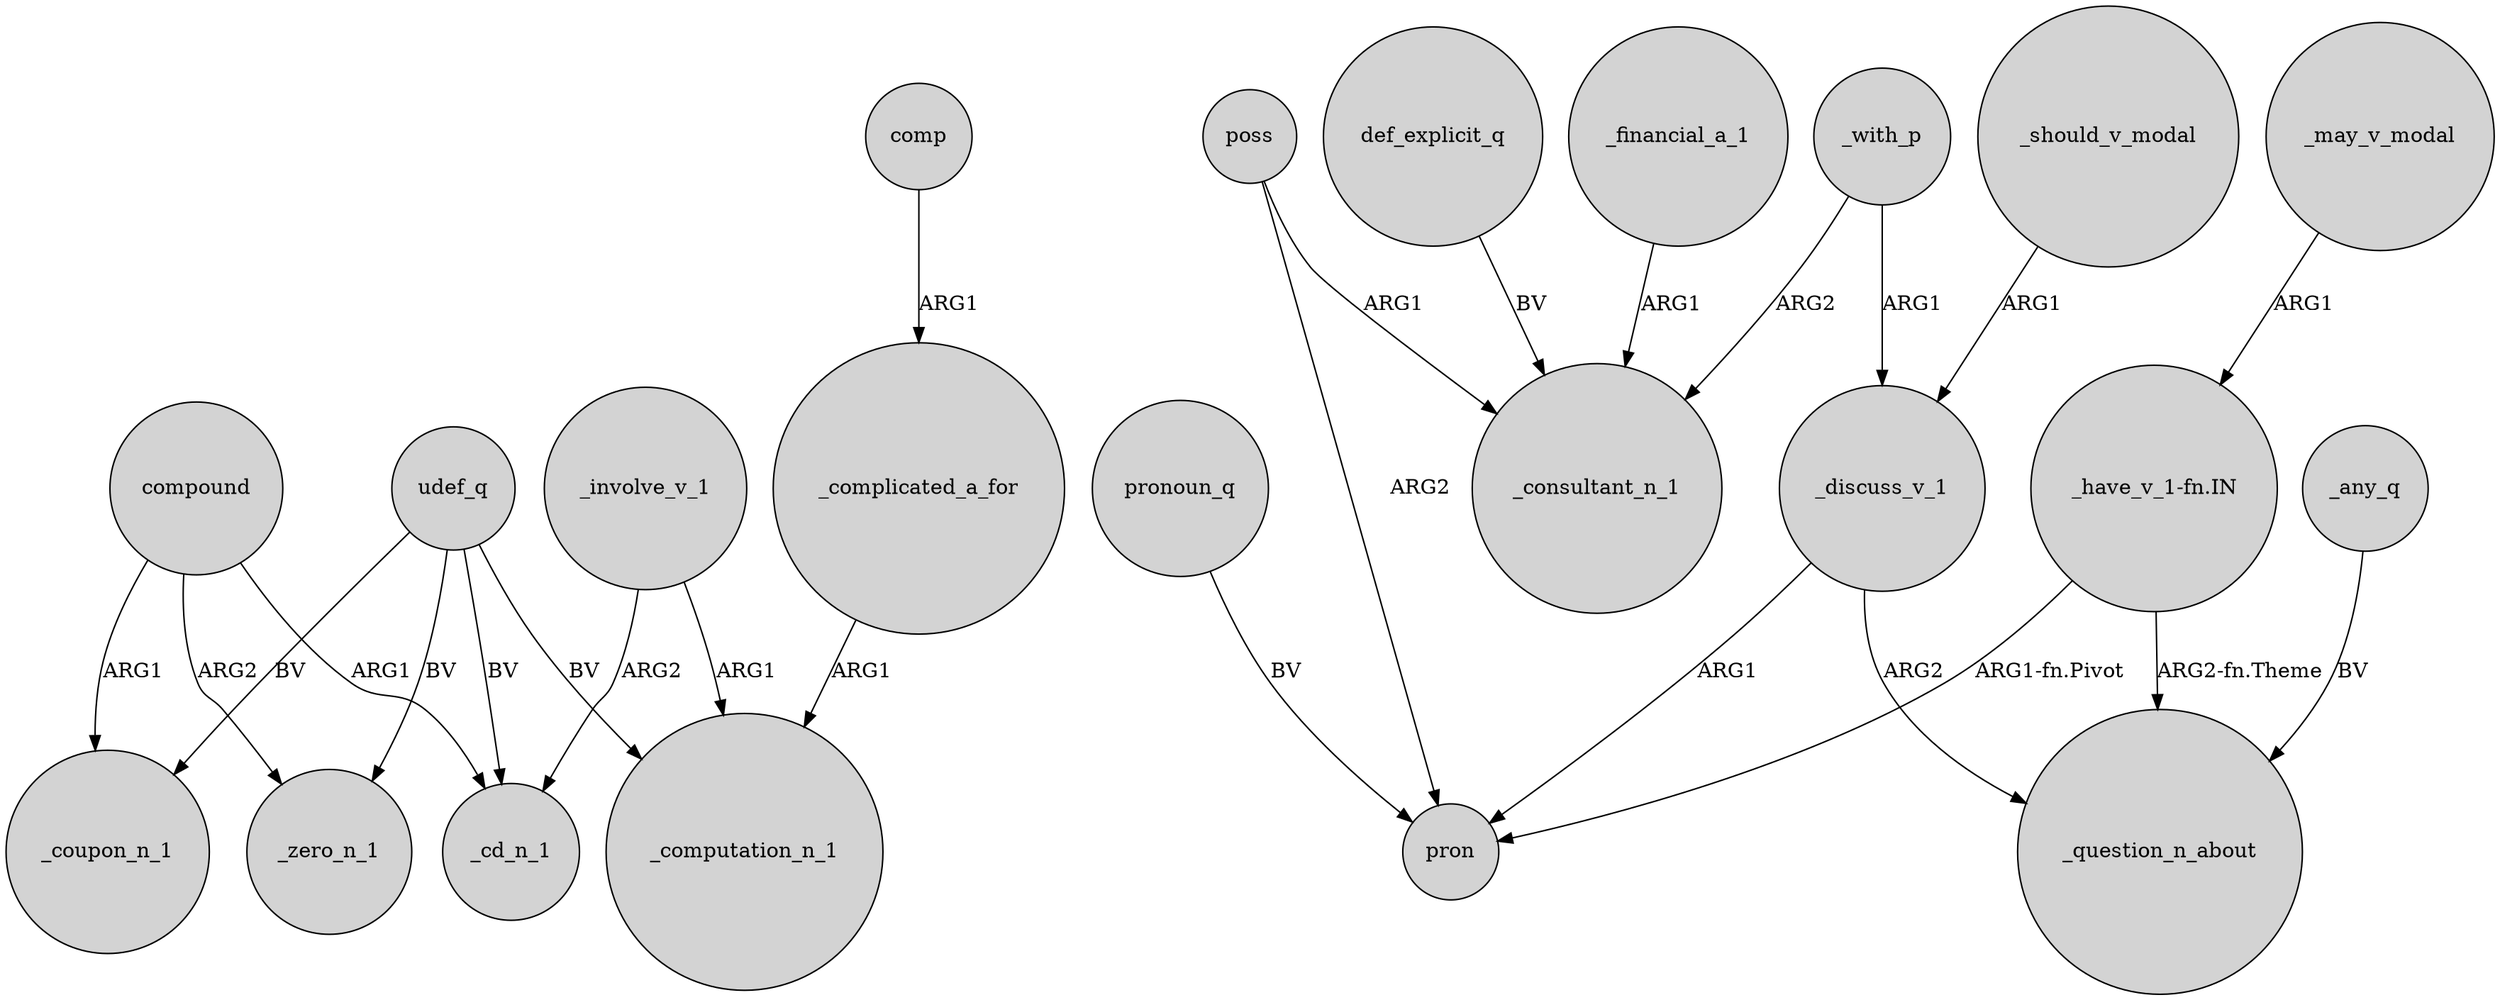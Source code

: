 digraph {
	node [shape=circle style=filled]
	compound -> _coupon_n_1 [label=ARG1]
	_should_v_modal -> _discuss_v_1 [label=ARG1]
	udef_q -> _zero_n_1 [label=BV]
	"_have_v_1-fn.IN" -> _question_n_about [label="ARG2-fn.Theme"]
	_financial_a_1 -> _consultant_n_1 [label=ARG1]
	poss -> pron [label=ARG2]
	_complicated_a_for -> _computation_n_1 [label=ARG1]
	_discuss_v_1 -> _question_n_about [label=ARG2]
	compound -> _cd_n_1 [label=ARG1]
	_may_v_modal -> "_have_v_1-fn.IN" [label=ARG1]
	"_have_v_1-fn.IN" -> pron [label="ARG1-fn.Pivot"]
	udef_q -> _cd_n_1 [label=BV]
	def_explicit_q -> _consultant_n_1 [label=BV]
	poss -> _consultant_n_1 [label=ARG1]
	pronoun_q -> pron [label=BV]
	_discuss_v_1 -> pron [label=ARG1]
	_with_p -> _consultant_n_1 [label=ARG2]
	compound -> _zero_n_1 [label=ARG2]
	_any_q -> _question_n_about [label=BV]
	_involve_v_1 -> _computation_n_1 [label=ARG1]
	_with_p -> _discuss_v_1 [label=ARG1]
	_involve_v_1 -> _cd_n_1 [label=ARG2]
	comp -> _complicated_a_for [label=ARG1]
	udef_q -> _coupon_n_1 [label=BV]
	udef_q -> _computation_n_1 [label=BV]
}
